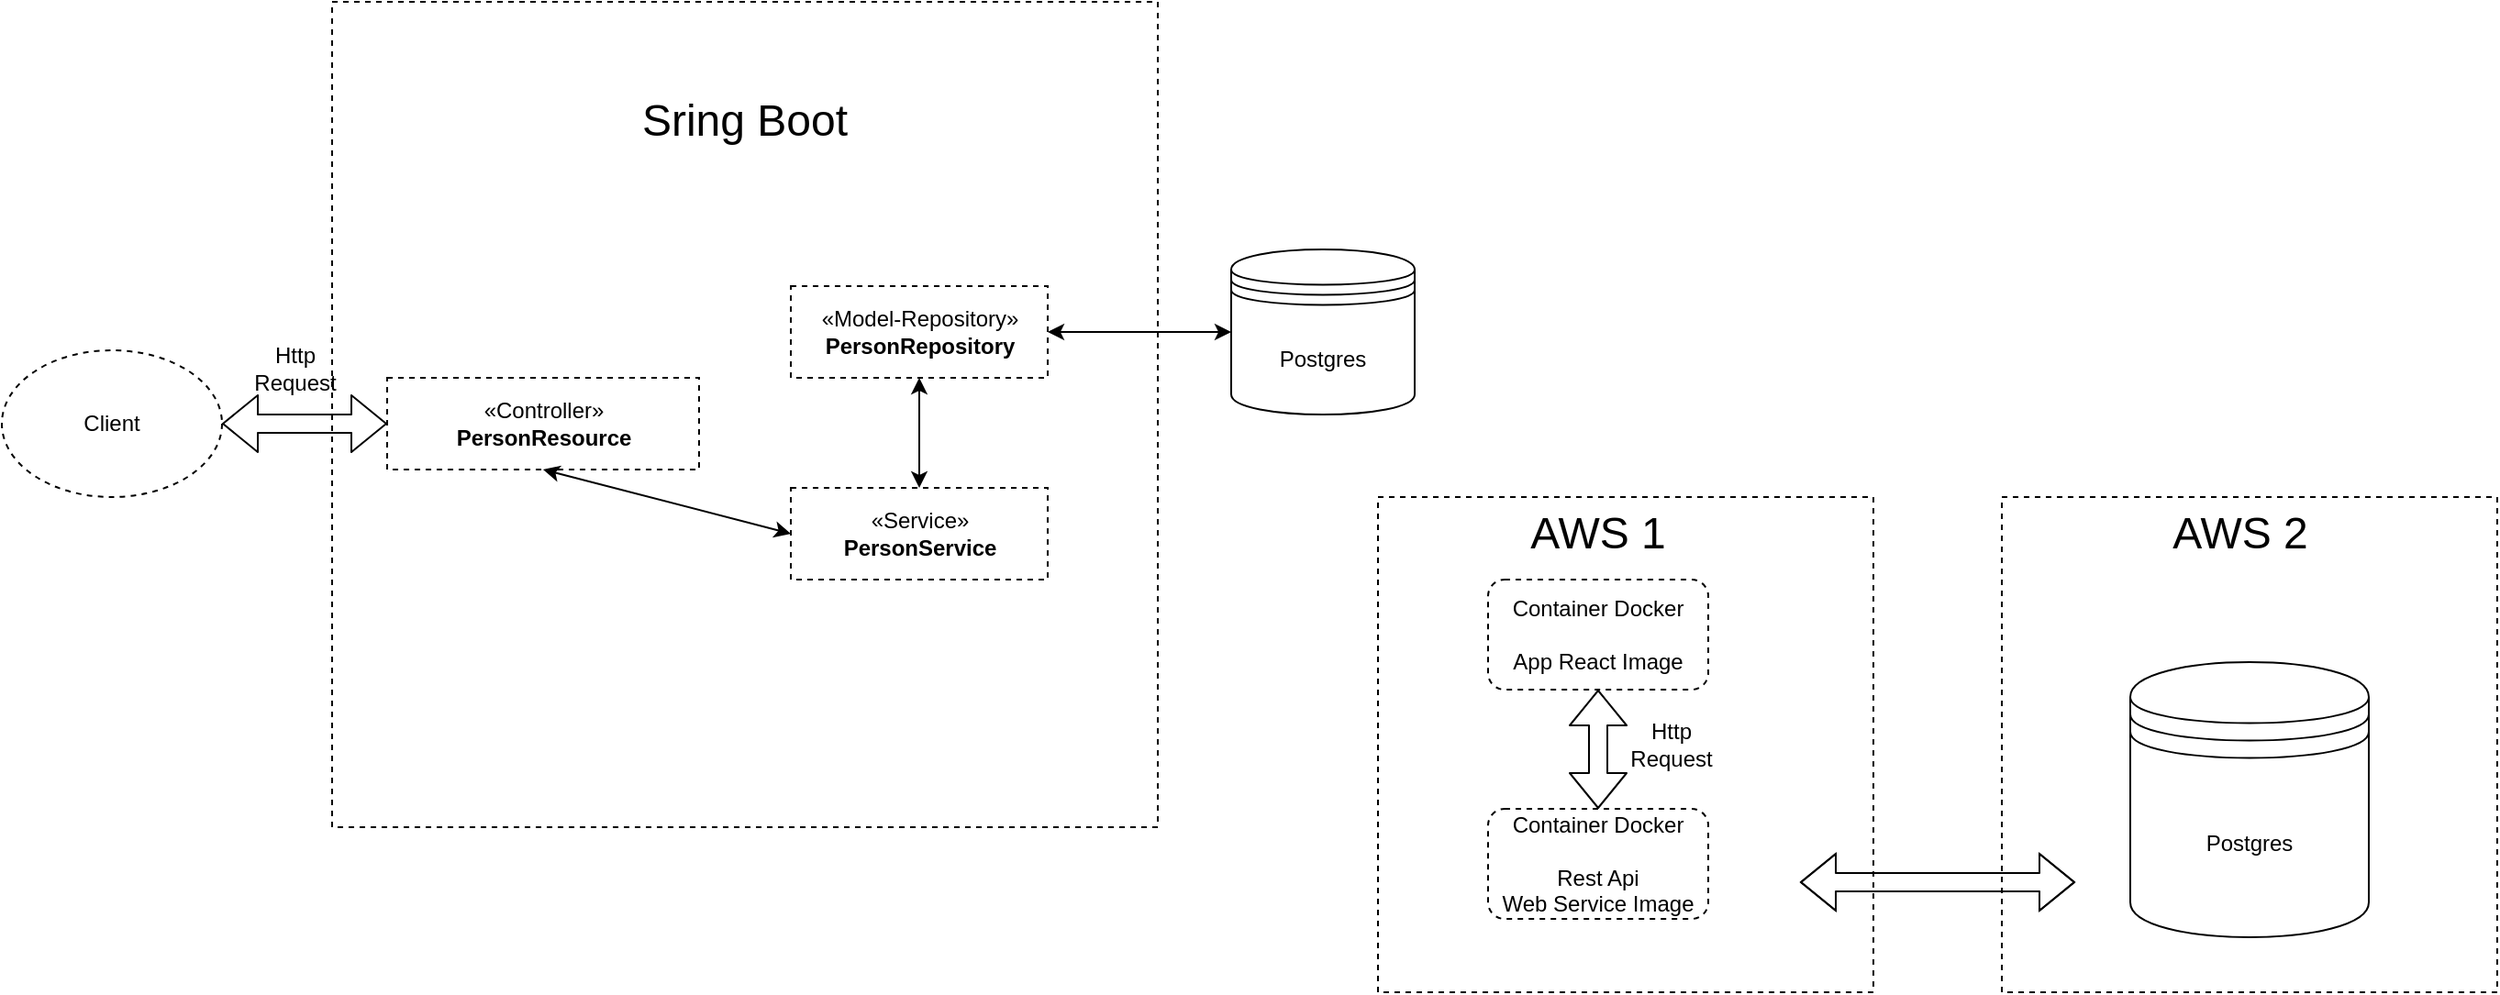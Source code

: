 <mxfile version="14.0.5" type="device"><diagram name="Page-1" id="e7e014a7-5840-1c2e-5031-d8a46d1fe8dd"><mxGraphModel dx="2591" dy="740" grid="1" gridSize="10" guides="1" tooltips="1" connect="1" arrows="1" fold="1" page="1" pageScale="1" pageWidth="1169" pageHeight="826" background="#ffffff" math="0" shadow="0"><root><mxCell id="0"/><mxCell id="1" parent="0"/><mxCell id="BtA0p3uq_KMj2CzqRaCu-6" value="" style="whiteSpace=wrap;html=1;aspect=fixed;dashed=1;" vertex="1" parent="1"><mxGeometry x="10" y="20" width="450" height="450" as="geometry"/></mxCell><mxCell id="hjnCzS9Ko7K_M3NJ6Ssh-73" value="Postgres" style="shape=datastore;whiteSpace=wrap;html=1;" parent="1" vertex="1"><mxGeometry x="500" y="155" width="100" height="90" as="geometry"/></mxCell><mxCell id="BtA0p3uq_KMj2CzqRaCu-7" value="&lt;font style=&quot;font-size: 24px&quot;&gt;Sring Boot&lt;/font&gt;" style="text;html=1;strokeColor=none;fillColor=none;align=center;verticalAlign=middle;whiteSpace=wrap;rounded=0;dashed=1;strokeWidth=1;" vertex="1" parent="1"><mxGeometry x="145" y="75" width="180" height="20" as="geometry"/></mxCell><mxCell id="BtA0p3uq_KMj2CzqRaCu-9" value="«Controller»&lt;br&gt;&lt;b&gt;PersonResource&lt;/b&gt;" style="html=1;dashed=1;strokeWidth=1;" vertex="1" parent="1"><mxGeometry x="40" y="225" width="170" height="50" as="geometry"/></mxCell><mxCell id="BtA0p3uq_KMj2CzqRaCu-10" value="«Model-Repository»&lt;br&gt;&lt;b&gt;PersonRepository&lt;/b&gt;" style="html=1;dashed=1;strokeWidth=1;" vertex="1" parent="1"><mxGeometry x="260" y="175" width="140" height="50" as="geometry"/></mxCell><mxCell id="BtA0p3uq_KMj2CzqRaCu-12" value="«Service»&lt;br&gt;&lt;b&gt;PersonService&lt;/b&gt;" style="html=1;dashed=1;strokeWidth=1;" vertex="1" parent="1"><mxGeometry x="260" y="285" width="140" height="50" as="geometry"/></mxCell><mxCell id="BtA0p3uq_KMj2CzqRaCu-15" value="" style="endArrow=classic;startArrow=classic;html=1;entryX=0;entryY=0.5;entryDx=0;entryDy=0;" edge="1" parent="1" source="BtA0p3uq_KMj2CzqRaCu-10" target="hjnCzS9Ko7K_M3NJ6Ssh-73"><mxGeometry width="50" height="50" relative="1" as="geometry"><mxPoint x="400" y="250" as="sourcePoint"/><mxPoint x="470.711" y="200" as="targetPoint"/></mxGeometry></mxCell><mxCell id="BtA0p3uq_KMj2CzqRaCu-19" value="" style="endArrow=classic;startArrow=classic;html=1;exitX=0.5;exitY=0;exitDx=0;exitDy=0;" edge="1" parent="1" source="BtA0p3uq_KMj2CzqRaCu-12" target="BtA0p3uq_KMj2CzqRaCu-10"><mxGeometry width="50" height="50" relative="1" as="geometry"><mxPoint x="330" y="275" as="sourcePoint"/><mxPoint x="380" y="225" as="targetPoint"/></mxGeometry></mxCell><mxCell id="BtA0p3uq_KMj2CzqRaCu-20" value="" style="endArrow=classic;startArrow=classic;html=1;exitX=0;exitY=0.5;exitDx=0;exitDy=0;entryX=0.5;entryY=1;entryDx=0;entryDy=0;" edge="1" parent="1" source="BtA0p3uq_KMj2CzqRaCu-12" target="BtA0p3uq_KMj2CzqRaCu-9"><mxGeometry width="50" height="50" relative="1" as="geometry"><mxPoint x="-280" y="225" as="sourcePoint"/><mxPoint x="-230" y="175" as="targetPoint"/></mxGeometry></mxCell><mxCell id="BtA0p3uq_KMj2CzqRaCu-21" value="Client" style="ellipse;whiteSpace=wrap;html=1;dashed=1;strokeWidth=1;" vertex="1" parent="1"><mxGeometry x="-170" y="210" width="120" height="80" as="geometry"/></mxCell><mxCell id="BtA0p3uq_KMj2CzqRaCu-24" value="" style="shape=flexArrow;endArrow=classic;startArrow=classic;html=1;entryX=0;entryY=0.5;entryDx=0;entryDy=0;exitX=1;exitY=0.5;exitDx=0;exitDy=0;" edge="1" parent="1" source="BtA0p3uq_KMj2CzqRaCu-21" target="BtA0p3uq_KMj2CzqRaCu-9"><mxGeometry width="50" height="50" relative="1" as="geometry"><mxPoint x="-79" y="250" as="sourcePoint"/><mxPoint x="10" y="245" as="targetPoint"/></mxGeometry></mxCell><mxCell id="BtA0p3uq_KMj2CzqRaCu-27" value="Http&lt;br&gt;Request" style="text;html=1;strokeColor=none;fillColor=none;align=center;verticalAlign=middle;whiteSpace=wrap;rounded=0;dashed=1;" vertex="1" parent="1"><mxGeometry x="-30" y="210" width="40" height="20" as="geometry"/></mxCell><mxCell id="BtA0p3uq_KMj2CzqRaCu-29" value="" style="whiteSpace=wrap;html=1;aspect=fixed;dashed=1;strokeWidth=1;" vertex="1" parent="1"><mxGeometry x="920" y="290" width="270" height="270" as="geometry"/></mxCell><mxCell id="BtA0p3uq_KMj2CzqRaCu-30" value="" style="whiteSpace=wrap;html=1;aspect=fixed;dashed=1;strokeWidth=1;" vertex="1" parent="1"><mxGeometry x="580" y="290" width="270" height="270" as="geometry"/></mxCell><mxCell id="BtA0p3uq_KMj2CzqRaCu-31" value="Container Docker&lt;br&gt;&lt;br&gt;App React Image" style="rounded=1;whiteSpace=wrap;html=1;dashed=1;strokeWidth=1;" vertex="1" parent="1"><mxGeometry x="640" y="335" width="120" height="60" as="geometry"/></mxCell><mxCell id="BtA0p3uq_KMj2CzqRaCu-32" value="Container Docker&lt;br&gt;&lt;br&gt;Rest Api&lt;br&gt;Web Service Image" style="rounded=1;whiteSpace=wrap;html=1;dashed=1;strokeWidth=1;" vertex="1" parent="1"><mxGeometry x="640" y="460" width="120" height="60" as="geometry"/></mxCell><mxCell id="BtA0p3uq_KMj2CzqRaCu-33" value="Postgres" style="shape=datastore;whiteSpace=wrap;html=1;" vertex="1" parent="1"><mxGeometry x="990" y="380" width="130" height="150" as="geometry"/></mxCell><mxCell id="BtA0p3uq_KMj2CzqRaCu-34" value="&lt;font style=&quot;font-size: 24px&quot;&gt;AWS 1&lt;/font&gt;" style="text;html=1;strokeColor=none;fillColor=none;align=center;verticalAlign=middle;whiteSpace=wrap;rounded=0;dashed=1;strokeWidth=1;" vertex="1" parent="1"><mxGeometry x="610" y="300" width="180" height="20" as="geometry"/></mxCell><mxCell id="BtA0p3uq_KMj2CzqRaCu-35" value="&lt;font style=&quot;font-size: 24px&quot;&gt;AWS 2&lt;/font&gt;" style="text;html=1;strokeColor=none;fillColor=none;align=center;verticalAlign=middle;whiteSpace=wrap;rounded=0;dashed=1;strokeWidth=1;" vertex="1" parent="1"><mxGeometry x="960" y="300" width="180" height="20" as="geometry"/></mxCell><mxCell id="BtA0p3uq_KMj2CzqRaCu-38" value="" style="shape=flexArrow;endArrow=classic;startArrow=classic;html=1;" edge="1" parent="1"><mxGeometry width="50" height="50" relative="1" as="geometry"><mxPoint x="810" y="500" as="sourcePoint"/><mxPoint x="960" y="500" as="targetPoint"/><Array as="points"><mxPoint x="870" y="500"/></Array></mxGeometry></mxCell><mxCell id="BtA0p3uq_KMj2CzqRaCu-39" value="" style="shape=flexArrow;endArrow=classic;startArrow=classic;html=1;entryX=0.5;entryY=1;entryDx=0;entryDy=0;exitX=0.5;exitY=0;exitDx=0;exitDy=0;" edge="1" parent="1" source="BtA0p3uq_KMj2CzqRaCu-32" target="BtA0p3uq_KMj2CzqRaCu-31"><mxGeometry width="50" height="50" relative="1" as="geometry"><mxPoint x="760" y="450" as="sourcePoint"/><mxPoint x="810" y="400" as="targetPoint"/></mxGeometry></mxCell><mxCell id="BtA0p3uq_KMj2CzqRaCu-41" value="Http&lt;br&gt;Request" style="text;html=1;strokeColor=none;fillColor=none;align=center;verticalAlign=middle;whiteSpace=wrap;rounded=0;dashed=1;" vertex="1" parent="1"><mxGeometry x="720" y="415" width="40" height="20" as="geometry"/></mxCell></root></mxGraphModel></diagram></mxfile>